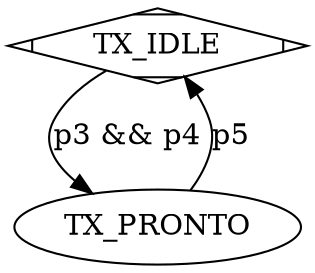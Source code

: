 digraph TX_IDLE{
TX_IDLE[shape="Mdiamond"];
TX_PRONTO -> TX_IDLE [label = "p5"];
TX_IDLE -> TX_PRONTO [label = "p3 && p4"];
}